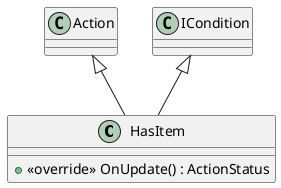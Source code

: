 @startuml
class HasItem {
    + <<override>> OnUpdate() : ActionStatus
}
Action <|-- HasItem
ICondition <|-- HasItem
@enduml
